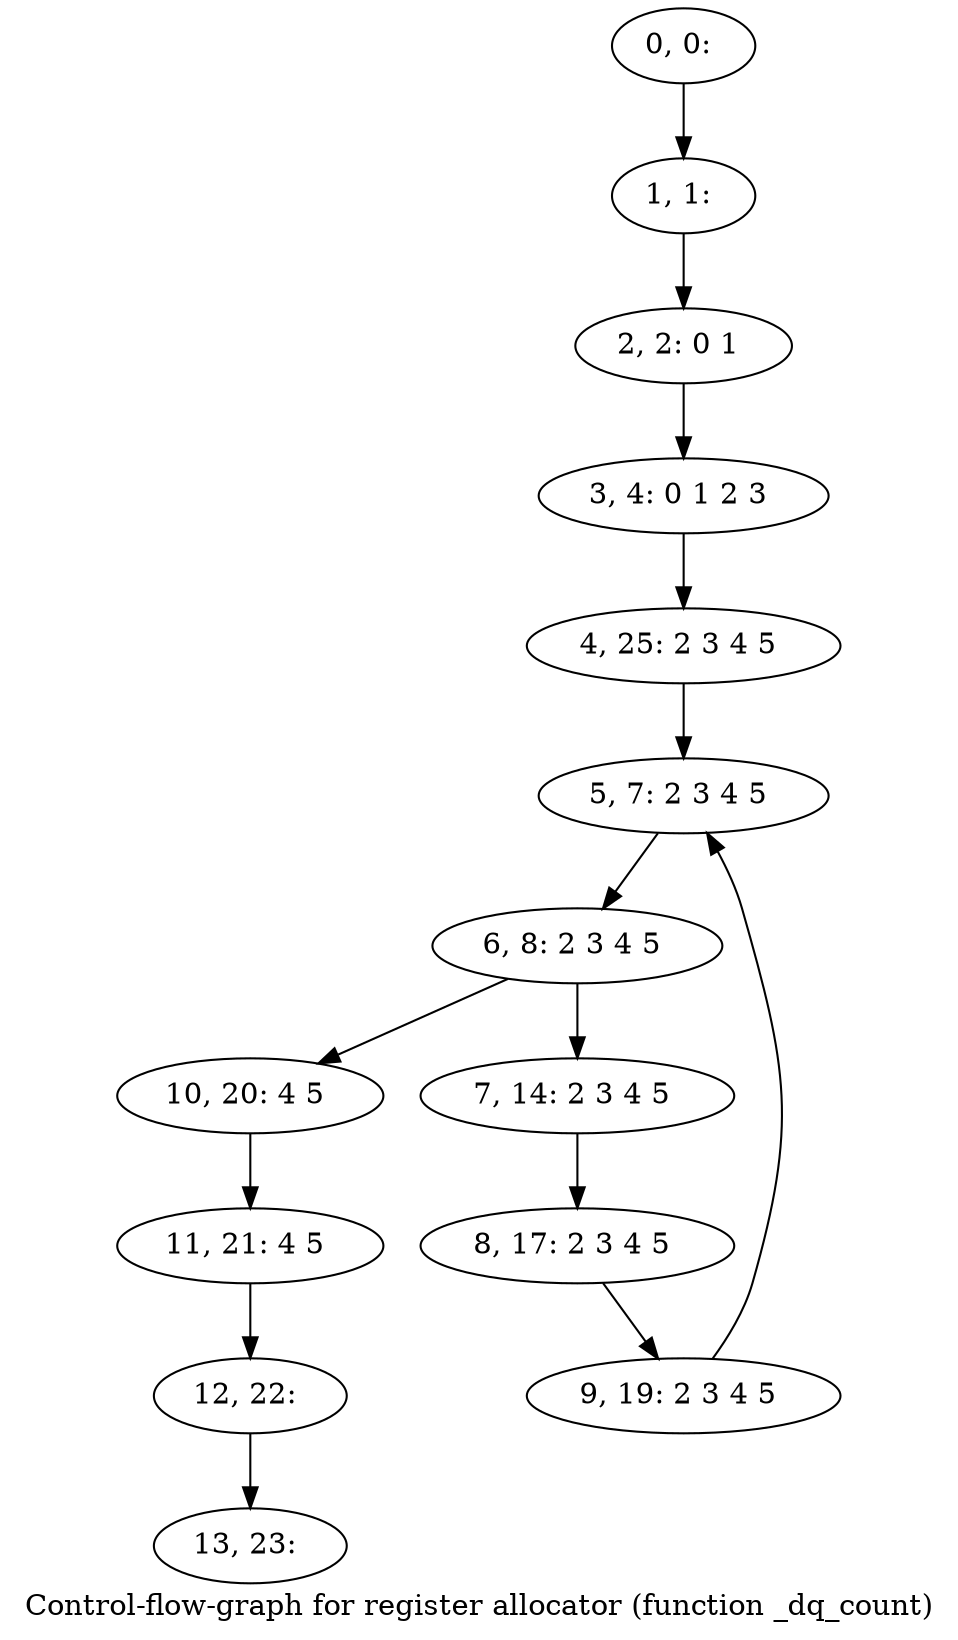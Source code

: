 digraph G {
graph [label="Control-flow-graph for register allocator (function _dq_count)"]
0[label="0, 0: "];
1[label="1, 1: "];
2[label="2, 2: 0 1 "];
3[label="3, 4: 0 1 2 3 "];
4[label="4, 25: 2 3 4 5 "];
5[label="5, 7: 2 3 4 5 "];
6[label="6, 8: 2 3 4 5 "];
7[label="7, 14: 2 3 4 5 "];
8[label="8, 17: 2 3 4 5 "];
9[label="9, 19: 2 3 4 5 "];
10[label="10, 20: 4 5 "];
11[label="11, 21: 4 5 "];
12[label="12, 22: "];
13[label="13, 23: "];
0->1 ;
1->2 ;
2->3 ;
3->4 ;
4->5 ;
5->6 ;
6->7 ;
6->10 ;
7->8 ;
8->9 ;
9->5 ;
10->11 ;
11->12 ;
12->13 ;
}
